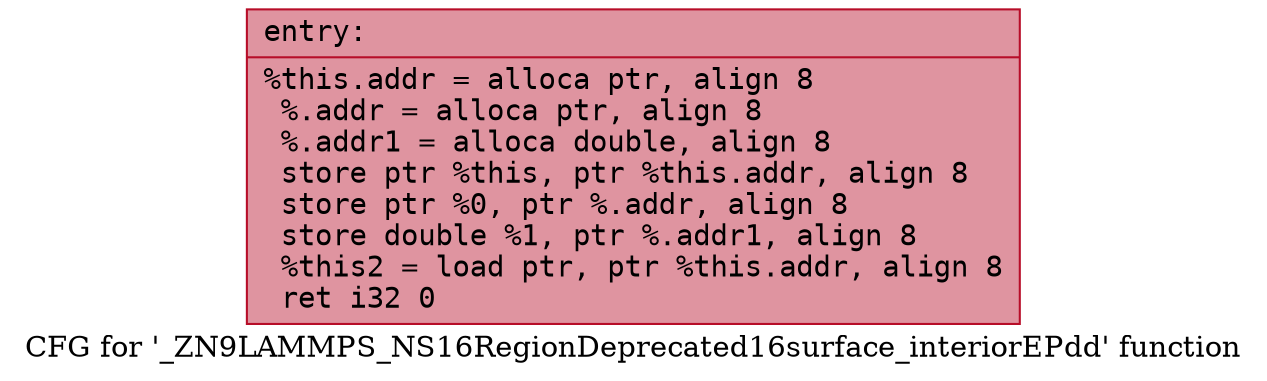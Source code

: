 digraph "CFG for '_ZN9LAMMPS_NS16RegionDeprecated16surface_interiorEPdd' function" {
	label="CFG for '_ZN9LAMMPS_NS16RegionDeprecated16surface_interiorEPdd' function";

	Node0x55e233c11290 [shape=record,color="#b70d28ff", style=filled, fillcolor="#b70d2870" fontname="Courier",label="{entry:\l|  %this.addr = alloca ptr, align 8\l  %.addr = alloca ptr, align 8\l  %.addr1 = alloca double, align 8\l  store ptr %this, ptr %this.addr, align 8\l  store ptr %0, ptr %.addr, align 8\l  store double %1, ptr %.addr1, align 8\l  %this2 = load ptr, ptr %this.addr, align 8\l  ret i32 0\l}"];
}
